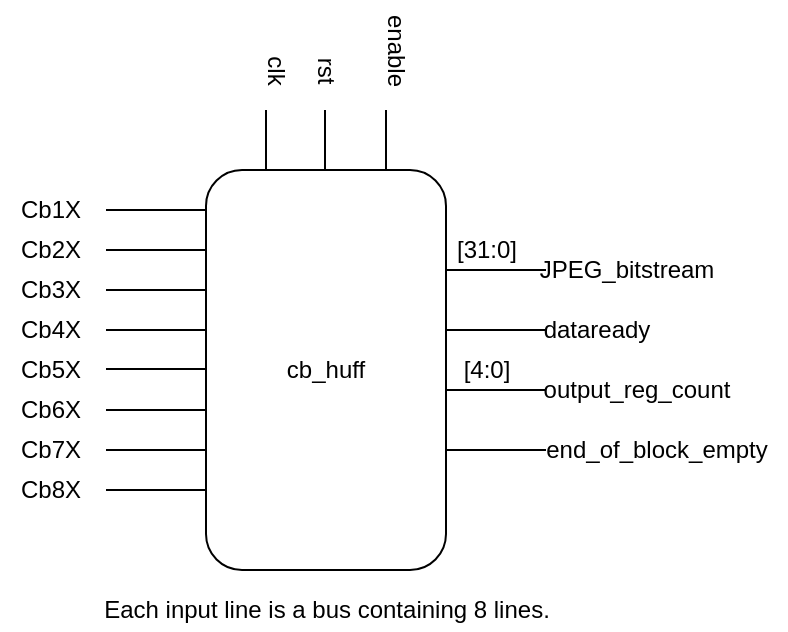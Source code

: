 <mxfile version="13.0.9" type="device"><diagram id="HBmYMsqENr0oLzy3QQJH" name="Page-1"><mxGraphModel dx="980" dy="561" grid="1" gridSize="10" guides="1" tooltips="1" connect="1" arrows="1" fold="1" page="1" pageScale="1" pageWidth="850" pageHeight="1100" math="0" shadow="0"><root><mxCell id="0"/><mxCell id="1" parent="0"/><mxCell id="sYL9yug7K-LXLrGHKLkl-2" value="" style="endArrow=none;html=1;" edge="1" parent="1"><mxGeometry width="50" height="50" relative="1" as="geometry"><mxPoint x="390" y="260" as="sourcePoint"/><mxPoint x="390" y="230" as="targetPoint"/></mxGeometry></mxCell><mxCell id="sYL9yug7K-LXLrGHKLkl-3" value="" style="endArrow=none;html=1;" edge="1" parent="1"><mxGeometry width="50" height="50" relative="1" as="geometry"><mxPoint x="419.5" y="260" as="sourcePoint"/><mxPoint x="419.5" y="230" as="targetPoint"/></mxGeometry></mxCell><mxCell id="sYL9yug7K-LXLrGHKLkl-4" value="" style="endArrow=none;html=1;" edge="1" parent="1"><mxGeometry width="50" height="50" relative="1" as="geometry"><mxPoint x="450" y="260" as="sourcePoint"/><mxPoint x="450" y="230" as="targetPoint"/></mxGeometry></mxCell><mxCell id="sYL9yug7K-LXLrGHKLkl-5" value="clk" style="text;html=1;align=center;verticalAlign=middle;resizable=0;points=[];autosize=1;rotation=90;" vertex="1" parent="1"><mxGeometry x="380" y="200" width="30" height="20" as="geometry"/></mxCell><mxCell id="sYL9yug7K-LXLrGHKLkl-6" value="rst" style="text;html=1;align=center;verticalAlign=middle;resizable=0;points=[];autosize=1;rotation=90;" vertex="1" parent="1"><mxGeometry x="405" y="200" width="30" height="20" as="geometry"/></mxCell><mxCell id="sYL9yug7K-LXLrGHKLkl-7" value="" style="rounded=1;whiteSpace=wrap;html=1;" vertex="1" parent="1"><mxGeometry x="360" y="260" width="120" height="200" as="geometry"/></mxCell><mxCell id="sYL9yug7K-LXLrGHKLkl-9" value="cb_huff" style="text;html=1;strokeColor=none;fillColor=none;align=center;verticalAlign=middle;whiteSpace=wrap;rounded=0;" vertex="1" parent="1"><mxGeometry x="400" y="350" width="40" height="20" as="geometry"/></mxCell><mxCell id="sYL9yug7K-LXLrGHKLkl-10" value="enable" style="text;html=1;align=center;verticalAlign=middle;resizable=0;points=[];autosize=1;rotation=90;" vertex="1" parent="1"><mxGeometry x="430" y="190" width="50" height="20" as="geometry"/></mxCell><mxCell id="sYL9yug7K-LXLrGHKLkl-11" value="" style="endArrow=none;html=1;entryX=0;entryY=0.5;entryDx=0;entryDy=0;" edge="1" parent="1"><mxGeometry width="50" height="50" relative="1" as="geometry"><mxPoint x="310" y="280" as="sourcePoint"/><mxPoint x="360" y="280" as="targetPoint"/></mxGeometry></mxCell><mxCell id="sYL9yug7K-LXLrGHKLkl-12" value="" style="endArrow=none;html=1;entryX=0;entryY=0.5;entryDx=0;entryDy=0;" edge="1" parent="1"><mxGeometry width="50" height="50" relative="1" as="geometry"><mxPoint x="310" y="300" as="sourcePoint"/><mxPoint x="360" y="300" as="targetPoint"/></mxGeometry></mxCell><mxCell id="sYL9yug7K-LXLrGHKLkl-13" value="" style="endArrow=none;html=1;entryX=0;entryY=0.5;entryDx=0;entryDy=0;" edge="1" parent="1"><mxGeometry width="50" height="50" relative="1" as="geometry"><mxPoint x="310" y="320" as="sourcePoint"/><mxPoint x="360" y="320" as="targetPoint"/></mxGeometry></mxCell><mxCell id="sYL9yug7K-LXLrGHKLkl-14" value="" style="endArrow=none;html=1;entryX=0;entryY=0.5;entryDx=0;entryDy=0;" edge="1" parent="1"><mxGeometry width="50" height="50" relative="1" as="geometry"><mxPoint x="310" y="340" as="sourcePoint"/><mxPoint x="360" y="340" as="targetPoint"/></mxGeometry></mxCell><mxCell id="sYL9yug7K-LXLrGHKLkl-15" value="" style="endArrow=none;html=1;entryX=0;entryY=0.5;entryDx=0;entryDy=0;" edge="1" parent="1"><mxGeometry width="50" height="50" relative="1" as="geometry"><mxPoint x="310" y="359.5" as="sourcePoint"/><mxPoint x="360" y="359.5" as="targetPoint"/></mxGeometry></mxCell><mxCell id="sYL9yug7K-LXLrGHKLkl-16" value="" style="endArrow=none;html=1;entryX=0;entryY=0.5;entryDx=0;entryDy=0;" edge="1" parent="1"><mxGeometry width="50" height="50" relative="1" as="geometry"><mxPoint x="310" y="380" as="sourcePoint"/><mxPoint x="360" y="380" as="targetPoint"/></mxGeometry></mxCell><mxCell id="sYL9yug7K-LXLrGHKLkl-17" value="" style="endArrow=none;html=1;entryX=0;entryY=0.5;entryDx=0;entryDy=0;" edge="1" parent="1"><mxGeometry width="50" height="50" relative="1" as="geometry"><mxPoint x="310" y="400" as="sourcePoint"/><mxPoint x="360" y="400" as="targetPoint"/></mxGeometry></mxCell><mxCell id="sYL9yug7K-LXLrGHKLkl-18" value="" style="endArrow=none;html=1;entryX=0;entryY=0.5;entryDx=0;entryDy=0;" edge="1" parent="1"><mxGeometry width="50" height="50" relative="1" as="geometry"><mxPoint x="310" y="420" as="sourcePoint"/><mxPoint x="360" y="420" as="targetPoint"/></mxGeometry></mxCell><mxCell id="sYL9yug7K-LXLrGHKLkl-19" value="" style="endArrow=none;html=1;entryX=0;entryY=0.5;entryDx=0;entryDy=0;" edge="1" parent="1"><mxGeometry width="50" height="50" relative="1" as="geometry"><mxPoint x="480" y="310" as="sourcePoint"/><mxPoint x="530" y="310" as="targetPoint"/></mxGeometry></mxCell><mxCell id="sYL9yug7K-LXLrGHKLkl-20" value="" style="endArrow=none;html=1;entryX=0;entryY=0.5;entryDx=0;entryDy=0;" edge="1" parent="1"><mxGeometry width="50" height="50" relative="1" as="geometry"><mxPoint x="480" y="340" as="sourcePoint"/><mxPoint x="530" y="340" as="targetPoint"/></mxGeometry></mxCell><mxCell id="sYL9yug7K-LXLrGHKLkl-21" value="" style="endArrow=none;html=1;entryX=0;entryY=0.5;entryDx=0;entryDy=0;" edge="1" parent="1"><mxGeometry width="50" height="50" relative="1" as="geometry"><mxPoint x="410" y="460" as="sourcePoint"/><mxPoint x="460" y="460" as="targetPoint"/></mxGeometry></mxCell><mxCell id="sYL9yug7K-LXLrGHKLkl-22" value="" style="endArrow=none;html=1;entryX=0;entryY=0.5;entryDx=0;entryDy=0;" edge="1" parent="1"><mxGeometry width="50" height="50" relative="1" as="geometry"><mxPoint x="480" y="370" as="sourcePoint"/><mxPoint x="530" y="370" as="targetPoint"/></mxGeometry></mxCell><mxCell id="sYL9yug7K-LXLrGHKLkl-23" value="" style="endArrow=none;html=1;entryX=0;entryY=0.5;entryDx=0;entryDy=0;" edge="1" parent="1"><mxGeometry width="50" height="50" relative="1" as="geometry"><mxPoint x="480" y="400" as="sourcePoint"/><mxPoint x="530" y="400" as="targetPoint"/></mxGeometry></mxCell><mxCell id="sYL9yug7K-LXLrGHKLkl-24" value="Cb1X" style="text;html=1;align=center;verticalAlign=middle;resizable=0;points=[];autosize=1;" vertex="1" parent="1"><mxGeometry x="257" y="270" width="50" height="20" as="geometry"/></mxCell><mxCell id="sYL9yug7K-LXLrGHKLkl-25" value="Cb2X" style="text;html=1;align=center;verticalAlign=middle;resizable=0;points=[];autosize=1;" vertex="1" parent="1"><mxGeometry x="257" y="290" width="50" height="20" as="geometry"/></mxCell><mxCell id="sYL9yug7K-LXLrGHKLkl-26" value="Cb3X" style="text;html=1;align=center;verticalAlign=middle;resizable=0;points=[];autosize=1;" vertex="1" parent="1"><mxGeometry x="257" y="310" width="50" height="20" as="geometry"/></mxCell><mxCell id="sYL9yug7K-LXLrGHKLkl-27" value="Cb4X" style="text;html=1;align=center;verticalAlign=middle;resizable=0;points=[];autosize=1;" vertex="1" parent="1"><mxGeometry x="257" y="330" width="50" height="20" as="geometry"/></mxCell><mxCell id="sYL9yug7K-LXLrGHKLkl-28" value="Cb5X" style="text;html=1;align=center;verticalAlign=middle;resizable=0;points=[];autosize=1;" vertex="1" parent="1"><mxGeometry x="257" y="350" width="50" height="20" as="geometry"/></mxCell><mxCell id="sYL9yug7K-LXLrGHKLkl-29" value="Cb6X" style="text;html=1;align=center;verticalAlign=middle;resizable=0;points=[];autosize=1;" vertex="1" parent="1"><mxGeometry x="257" y="370" width="50" height="20" as="geometry"/></mxCell><mxCell id="sYL9yug7K-LXLrGHKLkl-30" value="Cb7X" style="text;html=1;align=center;verticalAlign=middle;resizable=0;points=[];autosize=1;" vertex="1" parent="1"><mxGeometry x="257" y="390" width="50" height="20" as="geometry"/></mxCell><mxCell id="sYL9yug7K-LXLrGHKLkl-31" value="Cb8X" style="text;html=1;align=center;verticalAlign=middle;resizable=0;points=[];autosize=1;" vertex="1" parent="1"><mxGeometry x="257" y="410" width="50" height="20" as="geometry"/></mxCell><mxCell id="sYL9yug7K-LXLrGHKLkl-32" value="JPEG_bitstream" style="text;html=1;align=center;verticalAlign=middle;resizable=0;points=[];autosize=1;" vertex="1" parent="1"><mxGeometry x="520" y="300" width="100" height="20" as="geometry"/></mxCell><mxCell id="sYL9yug7K-LXLrGHKLkl-33" value="[31:0]" style="text;html=1;align=center;verticalAlign=middle;resizable=0;points=[];autosize=1;" vertex="1" parent="1"><mxGeometry x="475" y="290" width="50" height="20" as="geometry"/></mxCell><mxCell id="sYL9yug7K-LXLrGHKLkl-35" value="dataready" style="text;html=1;align=center;verticalAlign=middle;resizable=0;points=[];autosize=1;" vertex="1" parent="1"><mxGeometry x="520" y="330" width="70" height="20" as="geometry"/></mxCell><mxCell id="sYL9yug7K-LXLrGHKLkl-36" value="output_reg_count" style="text;html=1;align=center;verticalAlign=middle;resizable=0;points=[];autosize=1;" vertex="1" parent="1"><mxGeometry x="520" y="360" width="110" height="20" as="geometry"/></mxCell><mxCell id="sYL9yug7K-LXLrGHKLkl-37" value="end_of_block_empty" style="text;html=1;align=center;verticalAlign=middle;resizable=0;points=[];autosize=1;" vertex="1" parent="1"><mxGeometry x="520" y="390" width="130" height="20" as="geometry"/></mxCell><mxCell id="sYL9yug7K-LXLrGHKLkl-38" value="[4:0]" style="text;html=1;align=center;verticalAlign=middle;resizable=0;points=[];autosize=1;" vertex="1" parent="1"><mxGeometry x="480" y="350" width="40" height="20" as="geometry"/></mxCell><mxCell id="sYL9yug7K-LXLrGHKLkl-39" value="Each input line is a bus containing 8 lines." style="text;html=1;align=center;verticalAlign=middle;resizable=0;points=[];autosize=1;" vertex="1" parent="1"><mxGeometry x="300" y="470" width="240" height="20" as="geometry"/></mxCell></root></mxGraphModel></diagram></mxfile>